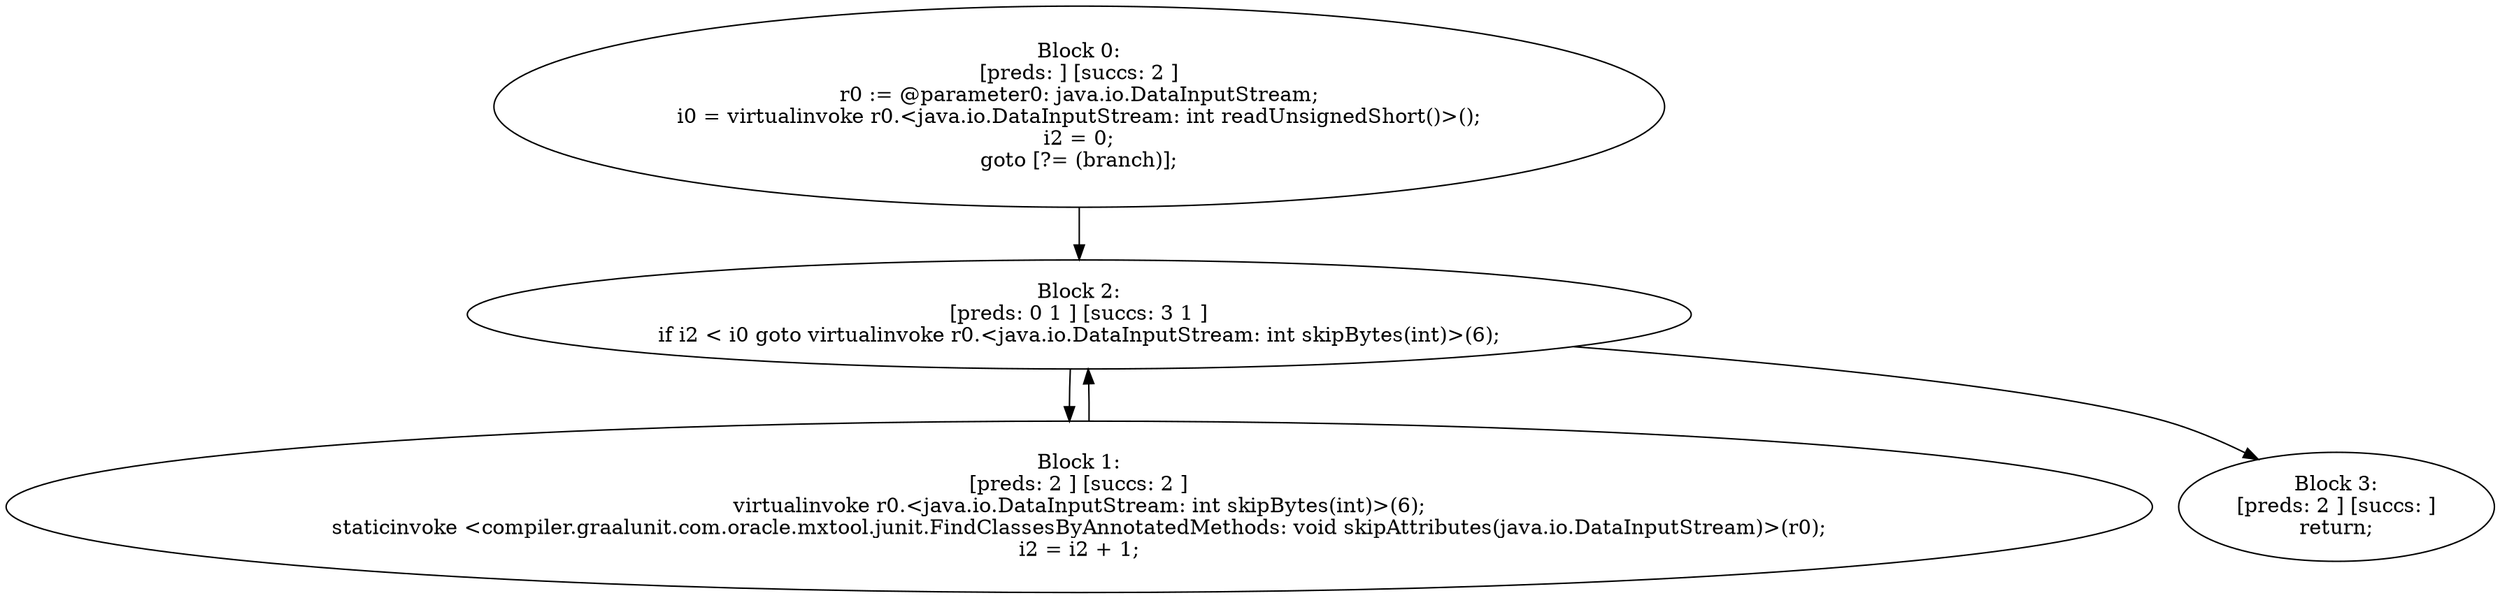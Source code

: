 digraph "unitGraph" {
    "Block 0:
[preds: ] [succs: 2 ]
r0 := @parameter0: java.io.DataInputStream;
i0 = virtualinvoke r0.<java.io.DataInputStream: int readUnsignedShort()>();
i2 = 0;
goto [?= (branch)];
"
    "Block 1:
[preds: 2 ] [succs: 2 ]
virtualinvoke r0.<java.io.DataInputStream: int skipBytes(int)>(6);
staticinvoke <compiler.graalunit.com.oracle.mxtool.junit.FindClassesByAnnotatedMethods: void skipAttributes(java.io.DataInputStream)>(r0);
i2 = i2 + 1;
"
    "Block 2:
[preds: 0 1 ] [succs: 3 1 ]
if i2 < i0 goto virtualinvoke r0.<java.io.DataInputStream: int skipBytes(int)>(6);
"
    "Block 3:
[preds: 2 ] [succs: ]
return;
"
    "Block 0:
[preds: ] [succs: 2 ]
r0 := @parameter0: java.io.DataInputStream;
i0 = virtualinvoke r0.<java.io.DataInputStream: int readUnsignedShort()>();
i2 = 0;
goto [?= (branch)];
"->"Block 2:
[preds: 0 1 ] [succs: 3 1 ]
if i2 < i0 goto virtualinvoke r0.<java.io.DataInputStream: int skipBytes(int)>(6);
";
    "Block 1:
[preds: 2 ] [succs: 2 ]
virtualinvoke r0.<java.io.DataInputStream: int skipBytes(int)>(6);
staticinvoke <compiler.graalunit.com.oracle.mxtool.junit.FindClassesByAnnotatedMethods: void skipAttributes(java.io.DataInputStream)>(r0);
i2 = i2 + 1;
"->"Block 2:
[preds: 0 1 ] [succs: 3 1 ]
if i2 < i0 goto virtualinvoke r0.<java.io.DataInputStream: int skipBytes(int)>(6);
";
    "Block 2:
[preds: 0 1 ] [succs: 3 1 ]
if i2 < i0 goto virtualinvoke r0.<java.io.DataInputStream: int skipBytes(int)>(6);
"->"Block 3:
[preds: 2 ] [succs: ]
return;
";
    "Block 2:
[preds: 0 1 ] [succs: 3 1 ]
if i2 < i0 goto virtualinvoke r0.<java.io.DataInputStream: int skipBytes(int)>(6);
"->"Block 1:
[preds: 2 ] [succs: 2 ]
virtualinvoke r0.<java.io.DataInputStream: int skipBytes(int)>(6);
staticinvoke <compiler.graalunit.com.oracle.mxtool.junit.FindClassesByAnnotatedMethods: void skipAttributes(java.io.DataInputStream)>(r0);
i2 = i2 + 1;
";
}

